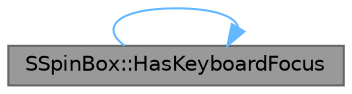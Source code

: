 digraph "SSpinBox::HasKeyboardFocus"
{
 // INTERACTIVE_SVG=YES
 // LATEX_PDF_SIZE
  bgcolor="transparent";
  edge [fontname=Helvetica,fontsize=10,labelfontname=Helvetica,labelfontsize=10];
  node [fontname=Helvetica,fontsize=10,shape=box,height=0.2,width=0.4];
  rankdir="LR";
  Node1 [id="Node000001",label="SSpinBox::HasKeyboardFocus",height=0.2,width=0.4,color="gray40", fillcolor="grey60", style="filled", fontcolor="black",tooltip="Checks to see if this widget currently has the keyboard focus."];
  Node1 -> Node1 [id="edge1_Node000001_Node000001",color="steelblue1",style="solid",tooltip=" "];
}
